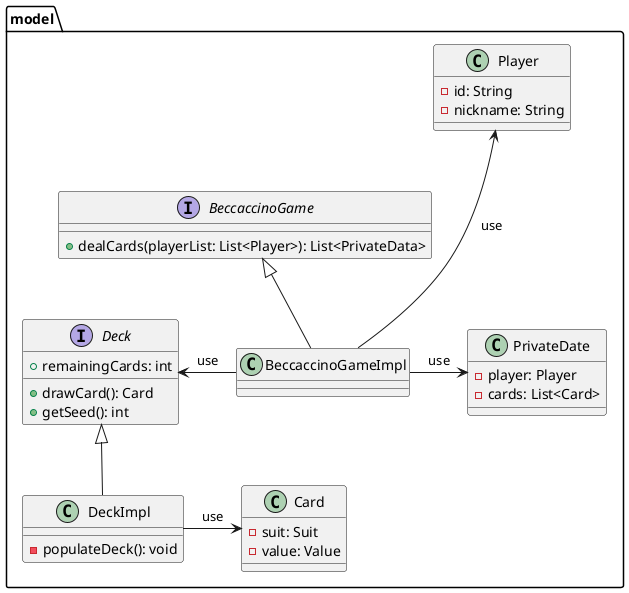 @startuml

package model {

class Card{
- suit: Suit
- value: Value
}

class Player {
- id: String
- nickname: String
}

class PrivateDate {
- player: Player
- cards: List<Card>
}

interface BeccaccinoGame {
+ dealCards(playerList: List<Player>): List<PrivateData>

}

class BeccaccinoGameImpl{

}

interface Deck{

+ drawCard(): Card
+ getSeed(): int
+ remainingCards: int
}

class DeckImpl{
- populateDeck(): void
}

Deck <|-down- DeckImpl
BeccaccinoGame <|-down- BeccaccinoGameImpl
Deck <--right- BeccaccinoGameImpl: use
PrivateDate <--left- BeccaccinoGameImpl: use
Player <--down- BeccaccinoGameImpl: use
Card <--left- DeckImpl: use

@enduml